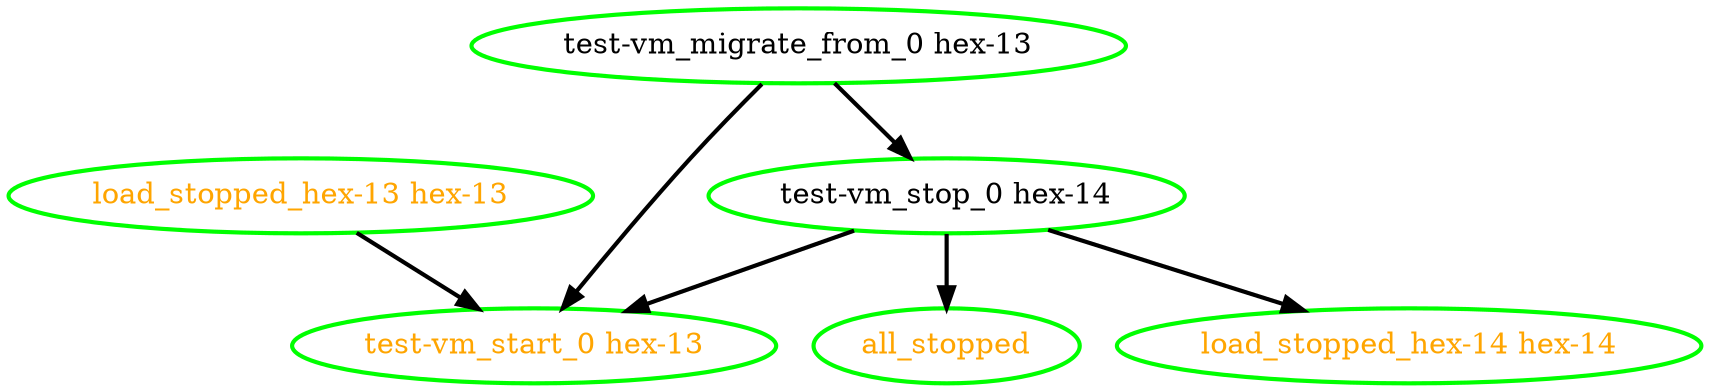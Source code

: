  digraph "g" {
"all_stopped" [ style=bold color="green" fontcolor="orange"]
"load_stopped_hex-13 hex-13" -> "test-vm_start_0 hex-13" [ style = bold]
"load_stopped_hex-13 hex-13" [ style=bold color="green" fontcolor="orange"]
"load_stopped_hex-14 hex-14" [ style=bold color="green" fontcolor="orange"]
"test-vm_migrate_from_0 hex-13" -> "test-vm_start_0 hex-13" [ style = bold]
"test-vm_migrate_from_0 hex-13" -> "test-vm_stop_0 hex-14" [ style = bold]
"test-vm_migrate_from_0 hex-13" [ style=bold color="green" fontcolor="black"]
"test-vm_start_0 hex-13" [ style=bold color="green" fontcolor="orange"]
"test-vm_stop_0 hex-14" -> "all_stopped" [ style = bold]
"test-vm_stop_0 hex-14" -> "load_stopped_hex-14 hex-14" [ style = bold]
"test-vm_stop_0 hex-14" -> "test-vm_start_0 hex-13" [ style = bold]
"test-vm_stop_0 hex-14" [ style=bold color="green" fontcolor="black"]
}
